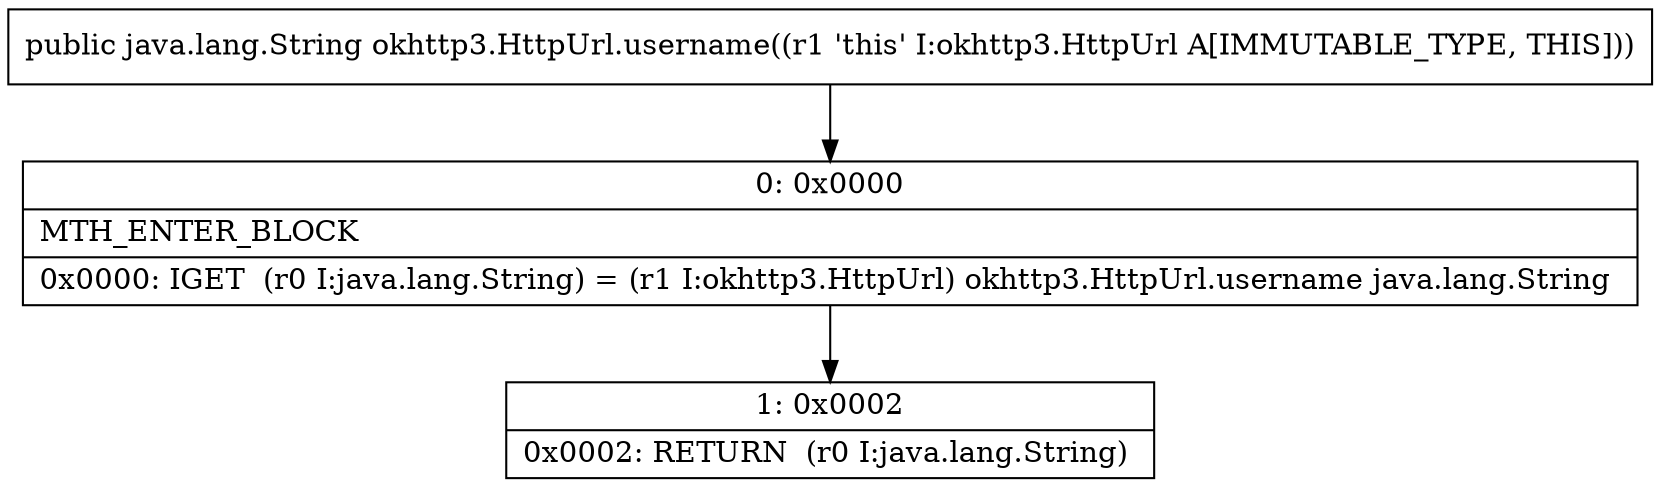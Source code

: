 digraph "CFG forokhttp3.HttpUrl.username()Ljava\/lang\/String;" {
Node_0 [shape=record,label="{0\:\ 0x0000|MTH_ENTER_BLOCK\l|0x0000: IGET  (r0 I:java.lang.String) = (r1 I:okhttp3.HttpUrl) okhttp3.HttpUrl.username java.lang.String \l}"];
Node_1 [shape=record,label="{1\:\ 0x0002|0x0002: RETURN  (r0 I:java.lang.String) \l}"];
MethodNode[shape=record,label="{public java.lang.String okhttp3.HttpUrl.username((r1 'this' I:okhttp3.HttpUrl A[IMMUTABLE_TYPE, THIS])) }"];
MethodNode -> Node_0;
Node_0 -> Node_1;
}

